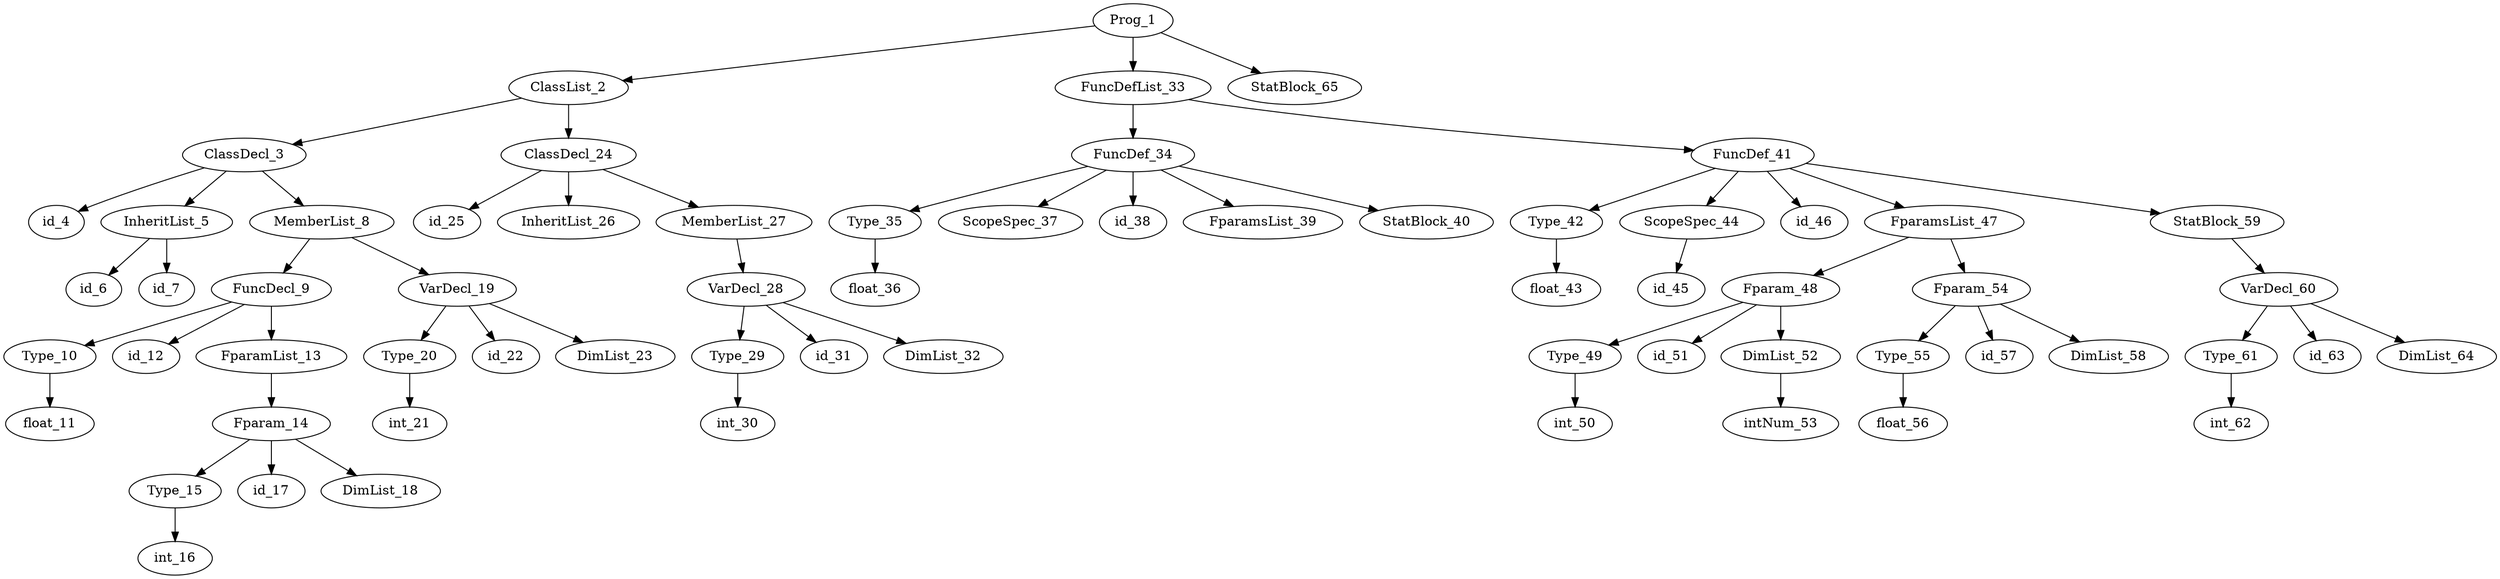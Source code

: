 digraph ast {
	Prog_1->ClassList_2;
	ClassList_2->ClassDecl_3;
	ClassDecl_3->id_4;
	ClassDecl_3->InheritList_5;
	InheritList_5->id_6;
	InheritList_5->id_7;
	ClassDecl_3->MemberList_8;
	MemberList_8->FuncDecl_9;
	FuncDecl_9->Type_10;
	Type_10->float_11;
	FuncDecl_9->id_12;
	FuncDecl_9->FparamList_13;
	FparamList_13->Fparam_14;
	Fparam_14->Type_15;
	Type_15->int_16;
	Fparam_14->id_17;
	Fparam_14->DimList_18;
	MemberList_8->VarDecl_19;
	VarDecl_19->Type_20;
	Type_20->int_21;
	VarDecl_19->id_22;
	VarDecl_19->DimList_23;
	ClassList_2->ClassDecl_24;
	ClassDecl_24->id_25;
	ClassDecl_24->InheritList_26;
	ClassDecl_24->MemberList_27;
	MemberList_27->VarDecl_28;
	VarDecl_28->Type_29;
	Type_29->int_30;
	VarDecl_28->id_31;
	VarDecl_28->DimList_32;
	Prog_1->FuncDefList_33;
	FuncDefList_33->FuncDef_34;
	FuncDef_34->Type_35;
	Type_35->float_36;
	FuncDef_34->ScopeSpec_37;
	FuncDef_34->id_38;
	FuncDef_34->FparamsList_39;
	FuncDef_34->StatBlock_40;
	FuncDefList_33->FuncDef_41;
	FuncDef_41->Type_42;
	Type_42->float_43;
	FuncDef_41->ScopeSpec_44;
	ScopeSpec_44->id_45;
	FuncDef_41->id_46;
	FuncDef_41->FparamsList_47;
	FparamsList_47->Fparam_48;
	Fparam_48->Type_49;
	Type_49->int_50;
	Fparam_48->id_51;
	Fparam_48->DimList_52;
	DimList_52->intNum_53;
	FparamsList_47->Fparam_54;
	Fparam_54->Type_55;
	Type_55->float_56;
	Fparam_54->id_57;
	Fparam_54->DimList_58;
	FuncDef_41->StatBlock_59;
	StatBlock_59->VarDecl_60;
	VarDecl_60->Type_61;
	Type_61->int_62;
	VarDecl_60->id_63;
	VarDecl_60->DimList_64;
	Prog_1->StatBlock_65;
	ClassDecl_24;
	ClassDecl_3;
	ClassList_2;
	DimList_18;
	DimList_23;
	DimList_32;
	DimList_52;
	DimList_58;
	DimList_64;
	FparamList_13;
	Fparam_14;
	Fparam_48;
	Fparam_54;
	FparamsList_39;
	FparamsList_47;
	FuncDecl_9;
	FuncDefList_33;
	FuncDef_34;
	FuncDef_41;
	InheritList_26;
	InheritList_5;
	MemberList_27;
	MemberList_8;
	Prog_1;
	ScopeSpec_37;
	ScopeSpec_44;
	StatBlock_40;
	StatBlock_59;
	StatBlock_65;
	Type_10;
	Type_15;
	Type_20;
	Type_29;
	Type_35;
	Type_42;
	Type_49;
	Type_55;
	Type_61;
	VarDecl_19;
	VarDecl_28;
	VarDecl_60;
	float_11;
	float_36;
	float_43;
	float_56;
	id_12;
	id_17;
	id_22;
	id_25;
	id_31;
	id_38;
	id_4;
	id_45;
	id_46;
	id_51;
	id_57;
	id_6;
	id_63;
	id_7;
	intNum_53;
	int_16;
	int_21;
	int_30;
	int_50;
	int_62;

}
